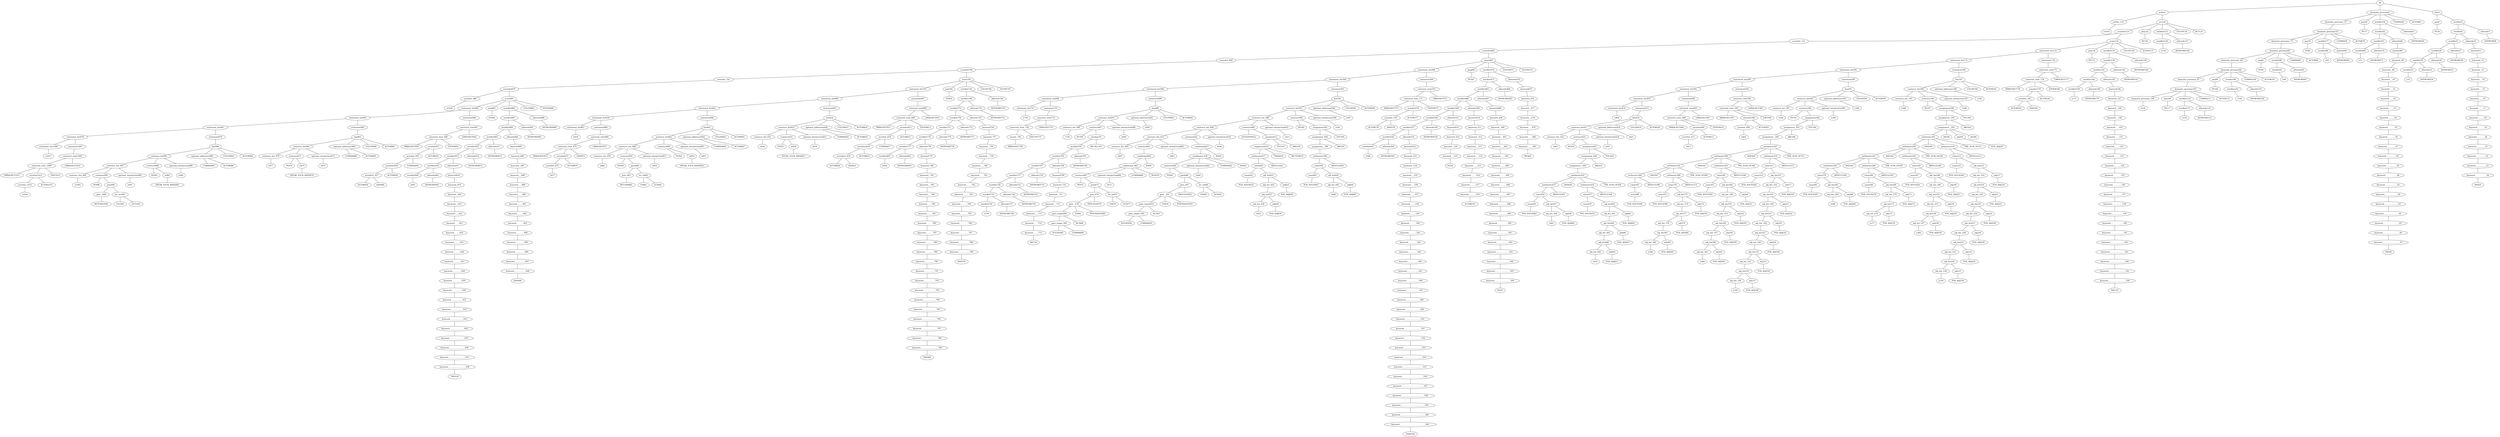 strict graph {
	S0 -- actlist1
	S0 -- dramatis_personae2
	S0 -- title3

	title3 -- peq4
	title3 -- wordlist5

	wordlist5 -- wordlist6
	wordlist5 -- allwords7

	allwords7 -- ANYWORD8


	wordlist6 -- wordlist9
	wordlist6 -- allwords10

	allwords10 -- keyword11

	keyword11 -- keyword_12

	keyword_12 -- keyword__13

	keyword__13 -- keyword___14

	keyword___14 -- keyword____15

	keyword____15 -- keyword_____16

	keyword_____16 -- keyword______17

	keyword______17 -- keyword_______18

	keyword_______18 -- keyword________19

	keyword________19 -- keyword_________20

	keyword_________20 -- keyword__________21

	keyword__________21 -- keyword___________22

	keyword___________22 -- keyword____________23

	keyword____________23 -- keyword_____________24

	keyword_____________24 -- AND25


	wordlist9 -- wordlist26
	wordlist9 -- allwords27

	allwords27 -- ANYWORD28


	wordlist26 -- wordlist29
	wordlist26 -- allwords30

	allwords30 -- ANYWORD31


	wordlist29 -- wordlist32
	wordlist29 -- allwords33

	allwords33 -- ANYWORD34


	wordlist32 -- λ35

	peq4 -- PE36


	dramatis_personae2 -- dramatis_personae_37
	dramatis_personae2 -- peq38
	dramatis_personae2 -- wordlist39
	dramatis_personae2 -- COMMA40
	dramatis_personae2 -- ACTOR41



	wordlist39 -- wordlist42
	wordlist39 -- allwords43

	allwords43 -- ANYWORD44


	wordlist42 -- wordlist45
	wordlist42 -- allwords46

	allwords46 -- keyword47

	keyword47 -- keyword_48

	keyword_48 -- keyword__49

	keyword__49 -- keyword___50

	keyword___50 -- keyword____51

	keyword____51 -- keyword_____52

	keyword_____52 -- keyword______53

	keyword______53 -- keyword_______54

	keyword_______54 -- keyword________55

	keyword________55 -- keyword_________56

	keyword_________56 -- keyword__________57

	keyword__________57 -- keyword___________58

	keyword___________58 -- keyword____________59

	keyword____________59 -- keyword_____________60

	keyword_____________60 -- keyword______________61

	keyword______________61 -- keyword_______________62

	keyword_______________62 -- keyword________________63

	keyword________________63 -- keyword_________________64

	keyword_________________64 -- keyword__________________65

	keyword__________________65 -- keyword___________________66

	keyword___________________66 -- keyword____________________67

	keyword____________________67 -- THE68


	wordlist45 -- wordlist69
	wordlist45 -- allwords70

	allwords70 -- ANYWORD71


	wordlist69 -- λ72

	peq38 -- PE73


	dramatis_personae_37 -- dramatis_personae74

	dramatis_personae74 -- dramatis_personae_75
	dramatis_personae74 -- peq76
	dramatis_personae74 -- wordlist77
	dramatis_personae74 -- COMMA78
	dramatis_personae74 -- ACTOR79



	wordlist77 -- wordlist80
	wordlist77 -- allwords81

	allwords81 -- ANYWORD82


	wordlist80 -- λ83

	peq76 -- PE84


	dramatis_personae_75 -- dramatis_personae85

	dramatis_personae85 -- dramatis_personae_86
	dramatis_personae85 -- peq87
	dramatis_personae85 -- wordlist88
	dramatis_personae85 -- COMMA89
	dramatis_personae85 -- ACTOR90



	wordlist88 -- wordlist91
	wordlist88 -- allwords92

	allwords92 -- ANYWORD93


	wordlist91 -- λ94

	peq87 -- PE95


	dramatis_personae_86 -- dramatis_personae96

	dramatis_personae96 -- dramatis_personae_97
	dramatis_personae96 -- peq98
	dramatis_personae96 -- wordlist99
	dramatis_personae96 -- COMMA100
	dramatis_personae96 -- ACTOR101



	wordlist99 -- wordlist102
	wordlist99 -- allwords103

	allwords103 -- ANYWORD104


	wordlist102 -- λ105

	peq98 -- PE106


	dramatis_personae_97 -- dramatis_personae107

	dramatis_personae107 -- dramatis_personae_108
	dramatis_personae107 -- peq109
	dramatis_personae107 -- wordlist110
	dramatis_personae107 -- COMMA111
	dramatis_personae107 -- ACTOR112



	wordlist110 -- wordlist113
	wordlist110 -- allwords114

	allwords114 -- ANYWORD115


	wordlist113 -- λ116

	peq109 -- PE117


	dramatis_personae_108 -- λ118

	actlist1 -- actlist_119
	actlist1 -- act120

	act120 -- scenelist121
	act120 -- peq122
	act120 -- wordlist123
	act120 -- COLON124
	act120 -- ACT125



	wordlist123 -- wordlist126
	wordlist123 -- allwords127

	allwords127 -- ANYWORD128


	wordlist126 -- λ129

	peq122 -- PE130


	scenelist121 -- scenelist_131
	scenelist121 -- scene132

	scene132 -- statement_list133
	scene132 -- peq134
	scene132 -- wordlist135
	scene132 -- COLON136
	scene132 -- SCENE137



	wordlist135 -- wordlist138
	wordlist135 -- allwords139

	allwords139 -- ANYWORD140


	wordlist138 -- wordlist141
	wordlist138 -- allwords142

	allwords142 -- ANYWORD143


	wordlist141 -- wordlist144
	wordlist141 -- allwords145

	allwords145 -- keyword146

	keyword146 -- keyword_147

	keyword_147 -- keyword__148

	keyword__148 -- keyword___149

	keyword___149 -- keyword____150

	keyword____150 -- keyword_____151

	keyword_____151 -- keyword______152

	keyword______152 -- keyword_______153

	keyword_______153 -- keyword________154

	keyword________154 -- keyword_________155

	keyword_________155 -- keyword__________156

	keyword__________156 -- keyword___________157

	keyword___________157 -- keyword____________158

	keyword____________158 -- keyword_____________159

	keyword_____________159 -- keyword______________160

	keyword______________160 -- keyword_______________161

	keyword_______________161 -- keyword________________162

	keyword________________162 -- keyword_________________163

	keyword_________________163 -- keyword__________________164

	keyword__________________164 -- keyword___________________165

	keyword___________________165 -- keyword____________________166

	keyword____________________166 -- THE167


	wordlist144 -- wordlist168
	wordlist144 -- allwords169

	allwords169 -- ANYWORD170


	wordlist168 -- λ171

	peq134 -- PE172


	statement_list133 -- statement_list173
	statement_list133 -- statement174

	statement174 -- enterexit_stmt175

	enterexit_stmt175 -- enterexit_stmt_176
	enterexit_stmt175 -- LBRACKET177


	enterexit_stmt_176 -- RBRACKET178
	enterexit_stmt_176 -- actorlist179
	enterexit_stmt_176 -- ENTER180


	actorlist179 -- actorlist_181
	actorlist179 -- ACTOR182


	actorlist_181 -- ACTOR183
	actorlist_181 -- AND184




	statement_list173 -- statement_list185
	statement_list173 -- statement186

	statement186 -- line187

	line187 -- sentence_list188
	line187 -- optional_addressee189
	line187 -- COLON190
	line187 -- ACTOR191



	optional_addressee189 -- λ192

	sentence_list188 -- sentence_list_193
	sentence_list188 -- sentence194
	sentence_list188 -- optional_interjection195

	optional_interjection195 -- λ196

	sentence194 -- PE197
	sentence194 -- assignment198

	assignment198 -- assignment_199
	assignment198 -- YOU200


	assignment_199 -- assignment__201
	assignment_199 -- ARE202


	assignment__201 -- arithmetic203
	assignment__201 -- AS204
	assignment__201 -- adj205
	assignment__201 -- AS206


	adj205 -- POS_ADJ207



	arithmetic203 -- arithmetic208
	arithmetic203 -- AND209
	arithmetic203 -- arithmetic210
	arithmetic203 -- THE_SUM_OF211


	arithmetic210 -- value212
	arithmetic210 -- ARTICLE213


	value212 -- noun214
	value212 -- adj_list215

	adj_list215 -- adj_list_216
	adj_list215 -- adj217

	adj217 -- POS_ADJ218


	adj_list_216 -- adj_list219

	adj_list219 -- adj_list_220
	adj_list219 -- adj221

	adj221 -- POS_ADJ222


	adj_list_220 -- adj_list223

	adj_list223 -- adj_list_224
	adj_list223 -- adj225

	adj225 -- POS_ADJ226


	adj_list_224 -- adj_list227

	adj_list227 -- adj_list_228
	adj_list227 -- adj229

	adj229 -- POS_ADJ230


	adj_list_228 -- adj_list231

	adj_list231 -- adj_list_232
	adj_list231 -- adj233

	adj233 -- POS_ADJ234


	adj_list_232 -- adj_list235

	adj_list235 -- adj_list_236
	adj_list235 -- adj237

	adj237 -- POS_ADJ238


	adj_list_236 -- λ239

	noun214 -- POS_NOUN240



	arithmetic208 -- arithmetic241
	arithmetic208 -- AND242
	arithmetic208 -- arithmetic243
	arithmetic208 -- THE_SUM_OF244


	arithmetic243 -- value245
	arithmetic243 -- ARTICLE246


	value245 -- noun247
	value245 -- adj_list248

	adj_list248 -- adj_list_249
	adj_list248 -- adj250

	adj250 -- POS_ADJ251


	adj_list_249 -- adj_list252

	adj_list252 -- adj_list_253
	adj_list252 -- adj254

	adj254 -- POS_ADJ255


	adj_list_253 -- adj_list256

	adj_list256 -- adj_list_257
	adj_list256 -- adj258

	adj258 -- POS_ADJ259


	adj_list_257 -- λ260

	noun247 -- POS_NOUN261



	arithmetic241 -- arithmetic262
	arithmetic241 -- AND263
	arithmetic241 -- arithmetic264
	arithmetic241 -- THE_SUM_OF265


	arithmetic264 -- value266
	arithmetic264 -- ARTICLE267


	value266 -- noun268
	value266 -- adj_list269

	adj_list269 -- adj_list_270
	adj_list269 -- adj271

	adj271 -- POS_ADJ272


	adj_list_270 -- adj_list273

	adj_list273 -- adj_list_274
	adj_list273 -- adj275

	adj275 -- POS_ADJ276


	adj_list_274 -- λ277

	noun268 -- POS_NOUN278



	arithmetic262 -- value279
	arithmetic262 -- ARTICLE280


	value279 -- noun281
	value279 -- adj_list282

	adj_list282 -- adj_list_283
	adj_list282 -- adj284

	adj284 -- POS_ADJ285


	adj_list_283 -- λ286

	noun281 -- POS_NOUN287



	sentence_list_193 -- λ288

	statement_list185 -- statement_list289
	statement_list185 -- statement290

	statement290 -- line291

	line291 -- sentence_list292
	line291 -- optional_addressee293
	line291 -- COLON294
	line291 -- ACTOR295



	optional_addressee293 -- λ296

	sentence_list292 -- sentence_list_297
	sentence_list292 -- sentence298
	sentence_list292 -- optional_interjection299

	optional_interjection299 -- λ300

	sentence298 -- PE301
	sentence298 -- assignment302

	assignment302 -- assignment_303
	assignment302 -- YOU304


	assignment_303 -- assignment__305
	assignment_303 -- ARE306


	assignment__305 -- arithmetic307

	arithmetic307 -- arithmetic308
	arithmetic307 -- AND309
	arithmetic307 -- arithmetic310
	arithmetic307 -- THE_SUM_OF311


	arithmetic310 -- value312
	arithmetic310 -- ARTICLE313


	value312 -- noun314
	value312 -- adj_list315

	adj_list315 -- adj_list_316
	adj_list315 -- adj317

	adj317 -- POS_ADJ318


	adj_list_316 -- adj_list319

	adj_list319 -- adj_list_320
	adj_list319 -- adj321

	adj321 -- POS_ADJ322


	adj_list_320 -- adj_list323

	adj_list323 -- adj_list_324
	adj_list323 -- adj325

	adj325 -- POS_ADJ326


	adj_list_324 -- adj_list327

	adj_list327 -- adj_list_328
	adj_list327 -- adj329

	adj329 -- POS_ADJ330


	adj_list_328 -- adj_list331

	adj_list331 -- adj_list_332
	adj_list331 -- adj333

	adj333 -- POS_ADJ334


	adj_list_332 -- adj_list335

	adj_list335 -- adj_list_336
	adj_list335 -- adj337

	adj337 -- POS_ADJ338


	adj_list_336 -- λ339

	noun314 -- POS_NOUN340



	arithmetic308 -- arithmetic341
	arithmetic308 -- AND342
	arithmetic308 -- arithmetic343
	arithmetic308 -- THE_SUM_OF344


	arithmetic343 -- value345
	arithmetic343 -- ARTICLE346


	value345 -- noun347
	value345 -- adj_list348

	adj_list348 -- adj_list_349
	adj_list348 -- adj350

	adj350 -- POS_ADJ351


	adj_list_349 -- adj_list352

	adj_list352 -- adj_list_353
	adj_list352 -- adj354

	adj354 -- POS_ADJ355


	adj_list_353 -- adj_list356

	adj_list356 -- adj_list_357
	adj_list356 -- adj358

	adj358 -- POS_ADJ359


	adj_list_357 -- adj_list360

	adj_list360 -- adj_list_361
	adj_list360 -- adj362

	adj362 -- POS_ADJ363


	adj_list_361 -- λ364

	noun347 -- POS_NOUN365



	arithmetic341 -- arithmetic366
	arithmetic341 -- AND367
	arithmetic341 -- arithmetic368
	arithmetic341 -- THE_SUM_OF369


	arithmetic368 -- value370
	arithmetic368 -- ARTICLE371


	value370 -- noun372
	value370 -- adj_list373

	adj_list373 -- adj_list_374
	adj_list373 -- adj375

	adj375 -- POS_ADJ376


	adj_list_374 -- adj_list377

	adj_list377 -- adj_list_378
	adj_list377 -- adj379

	adj379 -- POS_ADJ380


	adj_list_378 -- adj_list381

	adj_list381 -- adj_list_382
	adj_list381 -- adj383

	adj383 -- POS_ADJ384


	adj_list_382 -- λ385

	noun372 -- POS_NOUN386



	arithmetic366 -- value387
	arithmetic366 -- ARTICLE388


	value387 -- noun389

	noun389 -- POS_NOUN390



	sentence_list_297 -- λ391

	statement_list289 -- statement_list392
	statement_list289 -- statement393

	statement393 -- enterexit_stmt394

	enterexit_stmt394 -- enterexit_stmt_395
	enterexit_stmt394 -- LBRACKET396


	enterexit_stmt_395 -- RBRACKET397
	enterexit_stmt_395 -- actorlist398
	enterexit_stmt_395 -- EXIT399


	actorlist398 -- actorlist_400
	actorlist398 -- ACTOR401


	actorlist_400 -- λ402


	statement_list392 -- statement_list403
	statement_list392 -- statement404

	statement404 -- enterexit_stmt405

	enterexit_stmt405 -- enterexit_stmt_406
	enterexit_stmt405 -- LBRACKET407


	enterexit_stmt_406 -- RBRACKET408
	enterexit_stmt_406 -- actorlist409
	enterexit_stmt_406 -- ENTER410


	actorlist409 -- actorlist_411
	actorlist409 -- ACTOR412


	actorlist_411 -- λ413


	statement_list403 -- statement_list414
	statement_list403 -- statement415

	statement415 -- line416

	line416 -- sentence_list417
	line416 -- optional_addressee418
	line416 -- COLON419
	line416 -- ACTOR420



	optional_addressee418 -- λ421

	sentence_list417 -- sentence_list_422
	sentence_list417 -- sentence423
	sentence_list417 -- optional_interjection424

	optional_interjection424 -- λ425

	sentence423 -- PE426
	sentence423 -- assignment427

	assignment427 -- assignment_428
	assignment427 -- YOU429


	assignment_428 -- assignment__430
	assignment_428 -- ARE431


	assignment__430 -- arithmetic432

	arithmetic432 -- arithmetic433
	arithmetic432 -- AND434
	arithmetic432 -- arithmetic435
	arithmetic432 -- THE_SUM_OF436


	arithmetic435 -- value437
	arithmetic435 -- ARTICLE438


	value437 -- noun439
	value437 -- adj_list440

	adj_list440 -- adj_list_441
	adj_list440 -- adj442

	adj442 -- POS_ADJ443


	adj_list_441 -- adj_list444

	adj_list444 -- adj_list_445
	adj_list444 -- adj446

	adj446 -- POS_ADJ447


	adj_list_445 -- adj_list448

	adj_list448 -- adj_list_449
	adj_list448 -- adj450

	adj450 -- POS_ADJ451


	adj_list_449 -- λ452

	noun439 -- POS_NOUN453



	arithmetic433 -- value454
	arithmetic433 -- ARTICLE455


	value454 -- noun456
	value454 -- adj_list457

	adj_list457 -- adj_list_458
	adj_list457 -- adj459

	adj459 -- POS_ADJ460


	adj_list_458 -- λ461

	noun456 -- POS_NOUN462



	sentence_list_422 -- λ463

	statement_list414 -- λ464

	scenelist_131 -- scenelist465

	scenelist465 -- scenelist_466
	scenelist465 -- scene467

	scene467 -- statement_list468
	scene467 -- peq469
	scene467 -- wordlist470
	scene467 -- COLON471
	scene467 -- SCENE472



	wordlist470 -- wordlist473
	wordlist470 -- allwords474

	allwords474 -- keyword475

	keyword475 -- keyword_476

	keyword_476 -- keyword__477

	keyword__477 -- keyword___478

	keyword___478 -- keyword____479

	keyword____479 -- keyword_____480

	keyword_____480 -- keyword______481

	keyword______481 -- WE482


	wordlist473 -- wordlist483
	wordlist473 -- allwords484

	allwords484 -- ANYWORD485


	wordlist483 -- wordlist486
	wordlist483 -- allwords487

	allwords487 -- keyword488

	keyword488 -- keyword_489

	keyword_489 -- keyword__490

	keyword__490 -- keyword___491

	keyword___491 -- keyword____492

	keyword____492 -- keyword_____493

	keyword_____493 -- keyword______494

	keyword______494 -- keyword_______495

	keyword_______495 -- keyword________496

	keyword________496 -- keyword_________497

	keyword_________497 -- keyword__________498

	keyword__________498 -- keyword___________499

	keyword___________499 -- keyword____________500

	keyword____________500 -- keyword_____________501

	keyword_____________501 -- keyword______________502

	keyword______________502 -- keyword_______________503

	keyword_______________503 -- keyword________________504

	keyword________________504 -- keyword_________________505

	keyword_________________505 -- keyword__________________506

	keyword__________________506 -- IF507


	wordlist486 -- wordlist508
	wordlist486 -- allwords509

	allwords509 -- keyword510

	keyword510 -- keyword_511

	keyword_511 -- keyword__512

	keyword__512 -- keyword___513

	keyword___513 -- keyword____514

	keyword____514 -- keyword_____515

	keyword_____515 -- keyword______516

	keyword______516 -- keyword_______517

	keyword_______517 -- keyword________518

	keyword________518 -- ACTOR519


	wordlist508 -- wordlist520
	wordlist508 -- allwords521

	allwords521 -- keyword522

	keyword522 -- keyword_523

	keyword_523 -- keyword__524

	keyword__524 -- keyword___525

	keyword___525 -- IS526


	wordlist520 -- wordlist527
	wordlist520 -- allwords528

	allwords528 -- ANYWORD529


	wordlist527 -- wordlist530
	wordlist527 -- allwords531

	allwords531 -- keyword532

	keyword532 -- keyword_533

	keyword_533 -- keyword__534

	keyword__534 -- keyword___535

	keyword___535 -- keyword____536

	keyword____536 -- keyword_____537

	keyword_____537 -- keyword______538

	keyword______538 -- keyword_______539

	keyword_______539 -- keyword________540

	keyword________540 -- keyword_________541

	keyword_________541 -- keyword__________542

	keyword__________542 -- keyword___________543

	keyword___________543 -- keyword____________544

	keyword____________544 -- keyword_____________545

	keyword_____________545 -- keyword______________546

	keyword______________546 -- keyword_______________547

	keyword_______________547 -- keyword________________548

	keyword________________548 -- keyword_________________549

	keyword_________________549 -- keyword__________________550

	keyword__________________550 -- keyword___________________551

	keyword___________________551 -- keyword____________________552

	keyword____________________552 -- keyword_____________________553

	keyword_____________________553 -- keyword______________________554

	keyword______________________554 -- keyword_______________________555

	keyword_______________________555 -- keyword________________________556

	keyword________________________556 -- keyword_________________________557

	keyword_________________________557 -- keyword__________________________558

	keyword__________________________558 -- keyword___________________________559

	keyword___________________________559 -- keyword____________________________560

	keyword____________________________560 -- keyword_____________________________561

	keyword_____________________________561 -- THAN562


	wordlist530 -- wordlist563
	wordlist530 -- allwords564

	allwords564 -- ANYWORD565


	wordlist563 -- λ566

	peq469 -- PE567


	statement_list468 -- statement_list568
	statement_list468 -- statement569

	statement569 -- enterexit_stmt570

	enterexit_stmt570 -- enterexit_stmt_571
	enterexit_stmt570 -- LBRACKET572


	enterexit_stmt_571 -- RBRACKET573
	enterexit_stmt_571 -- actorlist574
	enterexit_stmt_571 -- ENTER575


	actorlist574 -- actorlist_576
	actorlist574 -- ACTOR577


	actorlist_576 -- ACTOR578
	actorlist_576 -- AND579




	statement_list568 -- statement_list580
	statement_list568 -- statement581

	statement581 -- line582

	line582 -- sentence_list583
	line582 -- optional_addressee584
	line582 -- COLON585
	line582 -- ACTOR586



	optional_addressee584 -- λ587

	sentence_list583 -- sentence_list_588
	sentence_list583 -- sentence589
	sentence_list583 -- optional_interjection590

	optional_interjection590 -- λ591

	sentence589 -- PE592
	sentence589 -- assignment593

	assignment593 -- assignment_594
	assignment593 -- YOU595


	assignment_594 -- assignment__596
	assignment_594 -- ARE597


	assignment__596 -- arithmetic598

	arithmetic598 -- value599
	arithmetic598 -- ARTICLE600


	value599 -- noun601
	value599 -- adj_list602

	adj_list602 -- adj_list_603
	adj_list602 -- adj604

	adj604 -- POS_ADJ605


	adj_list_603 -- λ606

	noun601 -- POS_NOUN607



	sentence_list_588 -- sentence_list_608
	sentence_list_588 -- sentence609
	sentence_list_588 -- optional_interjection610

	optional_interjection610 -- λ611

	sentence609 -- QUESTION612
	sentence609 -- question613

	question613 -- comparison614
	question613 -- YOU615
	question613 -- ARE616



	comparison614 -- arithmetic617
	comparison614 -- THAN618
	comparison614 -- BETTER619



	arithmetic617 -- value620
	arithmetic617 -- ARTICLE621


	value620 -- noun622
	value620 -- adj_list623

	adj_list623 -- adj_list_624
	adj_list623 -- adj625

	adj625 -- POS_ADJ626


	adj_list_624 -- adj_list627

	adj_list627 -- adj_list_628
	adj_list627 -- adj629

	adj629 -- POS_ADJ630


	adj_list_628 -- λ631

	noun622 -- POS_NOUN632



	sentence_list_608 -- sentence_list_633
	sentence_list_608 -- sentence634
	sentence_list_608 -- optional_interjection635

	optional_interjection635 -- λ636

	sentence634 -- conditional637

	conditional637 -- conditional_638
	conditional637 -- IF639


	conditional_638 -- sentence640
	conditional_638 -- optional_interjection641
	conditional_638 -- COMMA642
	conditional_638 -- SO643



	optional_interjection641 -- λ644

	sentence640 -- PE645
	sentence640 -- goto646

	goto646 -- goto_647
	goto646 -- let_us648

	let_us648 -- US649
	let_us648 -- LET650



	goto_647 -- goto__651
	goto_647 -- PROCEED652


	goto__651 -- goto_target653
	goto__651 -- TO654
	goto__651 -- POSTHASTE655



	goto_target653 -- goto_target_656
	goto_target653 -- ACT657


	goto_target_656 -- SCENE658
	goto_target_656 -- COMMA659




	sentence_list_633 -- sentence_list_660
	sentence_list_633 -- sentence661
	sentence_list_633 -- optional_interjection662

	optional_interjection662 -- λ663

	sentence661 -- conditional664

	conditional664 -- conditional_665
	conditional664 -- IF666


	conditional_665 -- sentence667
	conditional_665 -- optional_interjection668
	conditional_665 -- COMMA669
	conditional_665 -- NOT670



	optional_interjection668 -- λ671

	sentence667 -- PE672
	sentence667 -- goto673

	goto673 -- goto_674
	goto673 -- let_us675

	let_us675 -- US676
	let_us675 -- LET677



	goto_674 -- goto__678
	goto_674 -- PROCEED679


	goto__678 -- goto_target680
	goto__678 -- TO681
	goto__678 -- POSTHASTE682



	goto_target680 -- goto_target_683
	goto_target680 -- ACT684


	goto_target_683 -- SCENE685
	goto_target_683 -- COMMA686




	sentence_list_660 -- λ687

	statement_list580 -- statement_list688
	statement_list580 -- statement689

	statement689 -- line690

	line690 -- sentence_list691
	line690 -- optional_addressee692
	line690 -- COLON693
	line690 -- ACTOR694



	optional_addressee692 -- λ695

	sentence_list691 -- sentence_list_696
	sentence_list691 -- sentence697
	sentence_list691 -- optional_interjection698

	optional_interjection698 -- λ699

	sentence697 -- PE700
	sentence697 -- stackop701

	stackop701 -- wordlist702
	stackop701 -- RECALL703


	wordlist702 -- wordlist704
	wordlist702 -- allwords705

	allwords705 -- ANYWORD706


	wordlist704 -- wordlist707
	wordlist704 -- allwords708

	allwords708 -- keyword709

	keyword709 -- keyword_710

	keyword_710 -- keyword__711

	keyword__711 -- keyword___712

	keyword___712 -- keyword____713

	keyword____713 -- keyword_____714

	keyword_____714 -- keyword______715

	keyword______715 -- WE716


	wordlist707 -- wordlist717
	wordlist707 -- allwords718

	allwords718 -- ANYWORD719


	wordlist717 -- wordlist720
	wordlist717 -- allwords721

	allwords721 -- ANYWORD722


	wordlist720 -- wordlist723
	wordlist720 -- allwords724

	allwords724 -- ANYWORD725


	wordlist723 -- wordlist726
	wordlist723 -- allwords727

	allwords727 -- ANYWORD728


	wordlist726 -- λ729


	sentence_list_696 -- λ730

	statement_list688 -- statement_list731
	statement_list688 -- statement732

	statement732 -- enterexit_stmt733

	enterexit_stmt733 -- enterexit_stmt_734
	enterexit_stmt733 -- LBRACKET735


	enterexit_stmt_734 -- exeunt_736
	enterexit_stmt_734 -- EXEUNT737


	exeunt_736 -- RBRACKET738


	statement_list731 -- λ739

	scenelist_466 -- scenelist740

	scenelist740 -- scenelist_741
	scenelist740 -- scene742

	scene742 -- statement_list743
	scene742 -- peq744
	scene742 -- wordlist745
	scene742 -- COLON746
	scene742 -- SCENE747



	wordlist745 -- wordlist748
	wordlist745 -- allwords749

	allwords749 -- ANYWORD750


	wordlist748 -- wordlist751
	wordlist748 -- allwords752

	allwords752 -- ANYWORD753


	wordlist751 -- wordlist754
	wordlist751 -- allwords755

	allwords755 -- keyword756

	keyword756 -- keyword_757

	keyword_757 -- keyword__758

	keyword__758 -- keyword___759

	keyword___759 -- keyword____760

	keyword____760 -- keyword_____761

	keyword_____761 -- keyword______762

	keyword______762 -- keyword_______763

	keyword_______763 -- keyword________764

	keyword________764 -- keyword_________765

	keyword_________765 -- keyword__________766

	keyword__________766 -- keyword___________767

	keyword___________767 -- keyword____________768

	keyword____________768 -- keyword_____________769

	keyword_____________769 -- AND770


	wordlist754 -- wordlist771
	wordlist754 -- allwords772

	allwords772 -- ANYWORD773


	wordlist771 -- wordlist774
	wordlist771 -- allwords775

	allwords775 -- ANYWORD776


	wordlist774 -- wordlist777
	wordlist774 -- allwords778

	allwords778 -- keyword779

	keyword779 -- keyword_780

	keyword_780 -- keyword__781

	keyword__781 -- keyword___782

	keyword___782 -- keyword____783

	keyword____783 -- keyword_____784

	keyword_____784 -- keyword______785

	keyword______785 -- keyword_______786

	keyword_______786 -- keyword________787

	keyword________787 -- keyword_________788

	keyword_________788 -- keyword__________789

	keyword__________789 -- keyword___________790

	keyword___________790 -- keyword____________791

	keyword____________791 -- keyword_____________792

	keyword_____________792 -- keyword______________793

	keyword______________793 -- keyword_______________794

	keyword_______________794 -- keyword________________795

	keyword________________795 -- keyword_________________796

	keyword_________________796 -- keyword__________________797

	keyword__________________797 -- keyword___________________798

	keyword___________________798 -- keyword____________________799

	keyword____________________799 -- THE800


	wordlist777 -- wordlist801
	wordlist777 -- allwords802

	allwords802 -- ANYWORD803


	wordlist801 -- λ804

	peq744 -- PE805


	statement_list743 -- statement_list806
	statement_list743 -- statement807

	statement807 -- enterexit_stmt808

	enterexit_stmt808 -- enterexit_stmt_809
	enterexit_stmt808 -- LBRACKET810


	enterexit_stmt_809 -- RBRACKET811
	enterexit_stmt_809 -- actorlist812
	enterexit_stmt_809 -- ENTER813


	actorlist812 -- actorlist_814
	actorlist812 -- ACTOR815


	actorlist_814 -- actorlist2816
	actorlist_814 -- COMMA817


	actorlist2816 -- actorlist2_818
	actorlist2816 -- ACTOR819


	actorlist2_818 -- ACTOR820
	actorlist2_818 -- AND821




	statement_list806 -- statement_list822
	statement_list806 -- statement823

	statement823 -- line824

	line824 -- sentence_list825
	line824 -- optional_addressee826
	line824 -- COLON827
	line824 -- ACTOR828



	optional_addressee826 -- COMMA829
	optional_addressee826 -- ACTOR830



	sentence_list825 -- sentence_list_831
	sentence_list825 -- sentence832
	sentence_list825 -- optional_interjection833

	optional_interjection833 -- λ834

	sentence832 -- PE835
	sentence832 -- io836

	io836 -- SPEAK_YOUR_MIND837



	sentence_list_831 -- λ838

	statement_list822 -- statement_list839
	statement_list822 -- statement840

	statement840 -- line841

	line841 -- sentence_list842
	line841 -- optional_addressee843
	line841 -- COLON844
	line841 -- ACTOR845



	optional_addressee843 -- COMMA846
	optional_addressee843 -- ACTOR847



	sentence_list842 -- sentence_list_848
	sentence_list842 -- sentence849
	sentence_list842 -- optional_interjection850

	optional_interjection850 -- λ851

	sentence849 -- PE852
	sentence849 -- io853

	io853 -- SPEAK_YOUR_MIND854



	sentence_list_848 -- sentence_list_855
	sentence_list_848 -- sentence856
	sentence_list_848 -- optional_interjection857

	optional_interjection857 -- λ858

	sentence856 -- PE859
	sentence856 -- goto860

	goto860 -- goto_861
	goto860 -- let_us862

	let_us862 -- US863
	let_us862 -- LET864



	goto_861 -- RETURN865



	sentence_list_855 -- λ866

	statement_list839 -- statement_list867
	statement_list839 -- statement868

	statement868 -- enterexit_stmt869

	enterexit_stmt869 -- enterexit_stmt_870
	enterexit_stmt869 -- LBRACKET871


	enterexit_stmt_870 -- RBRACKET872
	enterexit_stmt_870 -- actorlist873
	enterexit_stmt_870 -- EXIT874


	actorlist873 -- actorlist_875
	actorlist873 -- ACTOR876


	actorlist_875 -- λ877


	statement_list867 -- λ878

	scenelist_741 -- scenelist879

	scenelist879 -- scenelist_880
	scenelist879 -- scene881

	scene881 -- statement_list882
	scene881 -- peq883
	scene881 -- wordlist884
	scene881 -- COLON885
	scene881 -- SCENE886



	wordlist884 -- wordlist887
	wordlist884 -- allwords888

	allwords888 -- ANYWORD889


	wordlist887 -- wordlist890
	wordlist887 -- allwords891

	allwords891 -- ANYWORD892


	wordlist890 -- wordlist893
	wordlist890 -- allwords894

	allwords894 -- keyword895

	keyword895 -- keyword_896

	keyword_896 -- keyword__897

	keyword__897 -- keyword___898

	keyword___898 -- keyword____899

	keyword____899 -- keyword_____900

	keyword_____900 -- keyword______901

	keyword______901 -- keyword_______902

	keyword_______902 -- keyword________903

	keyword________903 -- keyword_________904

	keyword_________904 -- keyword__________905

	keyword__________905 -- keyword___________906

	keyword___________906 -- keyword____________907

	keyword____________907 -- keyword_____________908

	keyword_____________908 -- AND909


	wordlist893 -- wordlist910
	wordlist893 -- allwords911

	allwords911 -- ANYWORD912


	wordlist910 -- wordlist913
	wordlist910 -- allwords914

	allwords914 -- ANYWORD915


	wordlist913 -- wordlist916
	wordlist913 -- allwords917

	allwords917 -- keyword918

	keyword918 -- keyword_919

	keyword_919 -- keyword__920

	keyword__920 -- keyword___921

	keyword___921 -- keyword____922

	keyword____922 -- keyword_____923

	keyword_____923 -- keyword______924

	keyword______924 -- keyword_______925

	keyword_______925 -- keyword________926

	keyword________926 -- keyword_________927

	keyword_________927 -- keyword__________928

	keyword__________928 -- keyword___________929

	keyword___________929 -- keyword____________930

	keyword____________930 -- keyword_____________931

	keyword_____________931 -- keyword______________932

	keyword______________932 -- keyword_______________933

	keyword_______________933 -- keyword________________934

	keyword________________934 -- keyword_________________935

	keyword_________________935 -- keyword__________________936

	keyword__________________936 -- keyword___________________937

	keyword___________________937 -- keyword____________________938

	keyword____________________938 -- THE939


	wordlist916 -- wordlist940
	wordlist916 -- allwords941

	allwords941 -- ANYWORD942


	wordlist940 -- λ943

	peq883 -- PE944


	statement_list882 -- statement_list945
	statement_list882 -- statement946

	statement946 -- enterexit_stmt947

	enterexit_stmt947 -- enterexit_stmt_948
	enterexit_stmt947 -- LBRACKET949


	enterexit_stmt_948 -- RBRACKET950
	enterexit_stmt_948 -- actorlist951
	enterexit_stmt_948 -- ENTER952


	actorlist951 -- actorlist_953
	actorlist951 -- ACTOR954


	actorlist_953 -- actorlist2955
	actorlist_953 -- COMMA956


	actorlist2955 -- actorlist2_957
	actorlist2955 -- ACTOR958


	actorlist2_957 -- ACTOR959
	actorlist2_957 -- AND960




	statement_list945 -- statement_list961
	statement_list945 -- statement962

	statement962 -- line963

	line963 -- sentence_list964
	line963 -- optional_addressee965
	line963 -- COLON966
	line963 -- ACTOR967



	optional_addressee965 -- COMMA968
	optional_addressee965 -- ACTOR969



	sentence_list964 -- sentence_list_970
	sentence_list964 -- sentence971
	sentence_list964 -- optional_interjection972

	optional_interjection972 -- λ973

	sentence971 -- PE974
	sentence971 -- io975

	io975 -- SPEAK_YOUR_MIND976



	sentence_list_970 -- λ977

	statement_list961 -- statement_list978
	statement_list961 -- statement979

	statement979 -- line980

	line980 -- sentence_list981
	line980 -- optional_addressee982
	line980 -- COLON983
	line980 -- ACTOR984



	optional_addressee982 -- COMMA985
	optional_addressee982 -- ACTOR986



	sentence_list981 -- sentence_list_987
	sentence_list981 -- sentence988
	sentence_list981 -- optional_interjection989

	optional_interjection989 -- λ990

	sentence988 -- PE991
	sentence988 -- io992

	io992 -- SPEAK_YOUR_MIND993



	sentence_list_987 -- sentence_list_994
	sentence_list_987 -- sentence995
	sentence_list_987 -- optional_interjection996

	optional_interjection996 -- λ997

	sentence995 -- PE998
	sentence995 -- goto999

	goto999 -- goto_1000
	goto999 -- let_us1001

	let_us1001 -- US1002
	let_us1001 -- LET1003



	goto_1000 -- RETURN1004



	sentence_list_994 -- λ1005

	statement_list978 -- statement_list1006
	statement_list978 -- statement1007

	statement1007 -- enterexit_stmt1008

	enterexit_stmt1008 -- enterexit_stmt_1009
	enterexit_stmt1008 -- LBRACKET1010


	enterexit_stmt_1009 -- RBRACKET1011
	enterexit_stmt_1009 -- actorlist1012
	enterexit_stmt_1009 -- EXIT1013


	actorlist1012 -- actorlist_1014
	actorlist1012 -- ACTOR1015


	actorlist_1014 -- λ1016


	statement_list1006 -- λ1017

	scenelist_880 -- λ1018

	actlist_119 -- λ1019


}